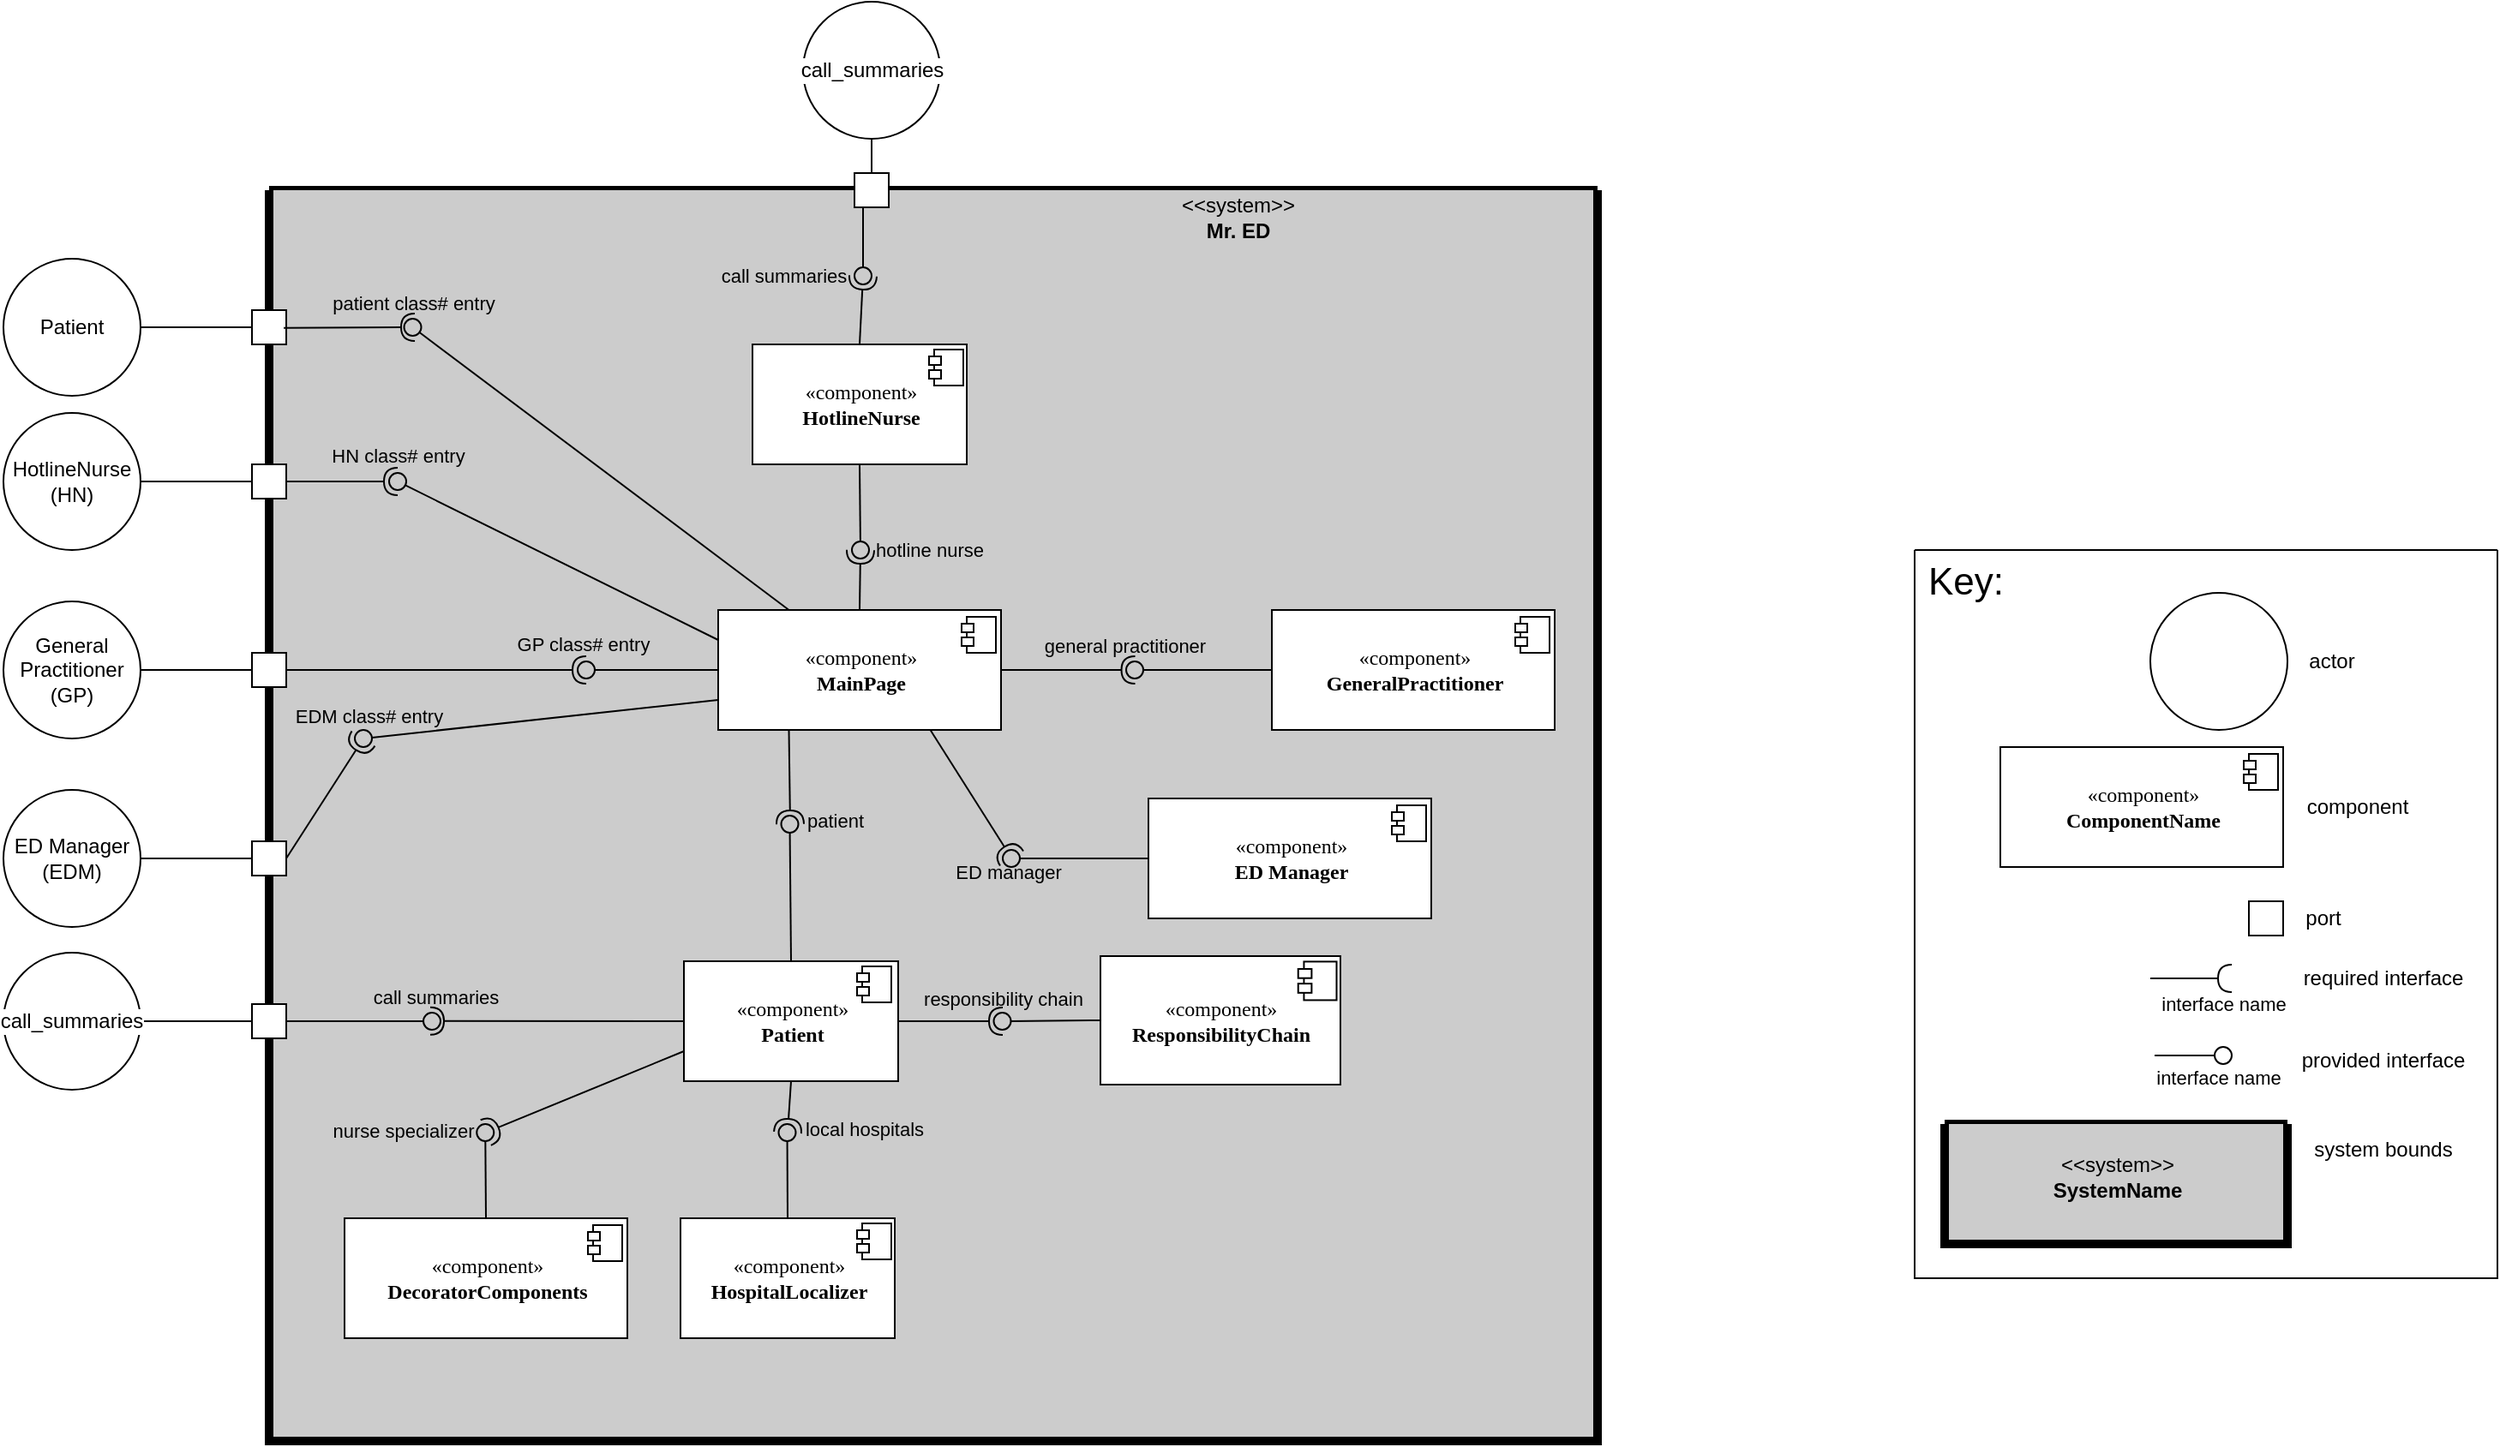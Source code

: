 <mxfile version="24.8.6">
  <diagram name="Page-1" id="5f0bae14-7c28-e335-631c-24af17079c00">
    <mxGraphModel dx="1714" dy="846" grid="0" gridSize="10" guides="1" tooltips="1" connect="1" arrows="1" fold="1" page="1" pageScale="1" pageWidth="1700" pageHeight="1100" background="#ffffff" math="0" shadow="0">
      <root>
        <mxCell id="0" />
        <mxCell id="1" parent="0" />
        <mxCell id="8719N4NCS_MHKGOsEjrK-1" value="" style="swimlane;startSize=0;movable=1;resizable=1;rotatable=1;deletable=1;editable=1;locked=0;connectable=1;fillColor=none;swimlaneFillColor=#CCCCCC;fillStyle=auto;fontColor=#ffffff;strokeColor=default;strokeWidth=5;shadow=0;swimlaneLine=1;" parent="1" vertex="1">
          <mxGeometry x="310" y="200" width="775" height="730" as="geometry" />
        </mxCell>
        <mxCell id="8719N4NCS_MHKGOsEjrK-2" value="&amp;lt;&amp;lt;system&amp;gt;&amp;gt;&lt;div&gt;&lt;b&gt;Mr. ED&lt;/b&gt;&lt;/div&gt;" style="text;html=1;align=center;verticalAlign=middle;resizable=0;points=[];autosize=1;strokeColor=none;fillColor=none;" parent="8719N4NCS_MHKGOsEjrK-1" vertex="1">
          <mxGeometry x="520" y="-4" width="90" height="40" as="geometry" />
        </mxCell>
        <mxCell id="8719N4NCS_MHKGOsEjrK-7" value="" style="whiteSpace=wrap;html=1;aspect=fixed;" parent="8719N4NCS_MHKGOsEjrK-1" vertex="1">
          <mxGeometry x="-10" y="70" width="20" height="20" as="geometry" />
        </mxCell>
        <mxCell id="8719N4NCS_MHKGOsEjrK-8" value="" style="whiteSpace=wrap;html=1;aspect=fixed;" parent="8719N4NCS_MHKGOsEjrK-1" vertex="1">
          <mxGeometry x="-10" y="160" width="20" height="20" as="geometry" />
        </mxCell>
        <mxCell id="8719N4NCS_MHKGOsEjrK-11" value="" style="whiteSpace=wrap;html=1;aspect=fixed;" parent="8719N4NCS_MHKGOsEjrK-1" vertex="1">
          <mxGeometry x="-10" y="270" width="20" height="20" as="geometry" />
        </mxCell>
        <mxCell id="8719N4NCS_MHKGOsEjrK-17" value="" style="whiteSpace=wrap;html=1;aspect=fixed;" parent="8719N4NCS_MHKGOsEjrK-1" vertex="1">
          <mxGeometry x="-10" y="380" width="20" height="20" as="geometry" />
        </mxCell>
        <mxCell id="8719N4NCS_MHKGOsEjrK-28" value="" style="rounded=0;orthogonalLoop=1;jettySize=auto;html=1;endArrow=halfCircle;endFill=0;endSize=6;strokeWidth=1;sketch=0;exitX=1;exitY=0.5;exitDx=0;exitDy=0;" parent="8719N4NCS_MHKGOsEjrK-1" source="8719N4NCS_MHKGOsEjrK-11" edge="1">
          <mxGeometry relative="1" as="geometry">
            <mxPoint x="165" y="112.5" as="sourcePoint" />
            <mxPoint x="185" y="280" as="targetPoint" />
          </mxGeometry>
        </mxCell>
        <mxCell id="q5eqmeYFjdE975qVz-u_-1" value="" style="rounded=0;orthogonalLoop=1;jettySize=auto;html=1;endArrow=oval;endFill=0;sketch=0;sourcePerimeterSpacing=0;targetPerimeterSpacing=0;endSize=10;exitX=0.25;exitY=0;exitDx=0;exitDy=0;jumpStyle=none;" parent="8719N4NCS_MHKGOsEjrK-1" source="ruIODANc_59mGdwzqtsv-78" edge="1">
          <mxGeometry relative="1" as="geometry">
            <mxPoint x="195" y="175" as="sourcePoint" />
            <mxPoint x="83.75" y="80" as="targetPoint" />
          </mxGeometry>
        </mxCell>
        <mxCell id="8719N4NCS_MHKGOsEjrK-26" value="" style="rounded=0;orthogonalLoop=1;jettySize=auto;html=1;endArrow=halfCircle;endFill=0;endSize=6;strokeWidth=1;sketch=0;exitX=1;exitY=0.5;exitDx=0;exitDy=0;" parent="8719N4NCS_MHKGOsEjrK-1" source="8719N4NCS_MHKGOsEjrK-8" edge="1">
          <mxGeometry relative="1" as="geometry">
            <mxPoint x="45" y="180" as="sourcePoint" />
            <mxPoint x="75" y="170" as="targetPoint" />
          </mxGeometry>
        </mxCell>
        <mxCell id="q5eqmeYFjdE975qVz-u_-2" value="" style="rounded=0;orthogonalLoop=1;jettySize=auto;html=1;endArrow=halfCircle;endFill=0;endSize=6;strokeWidth=1;sketch=0;exitX=0.927;exitY=0.519;exitDx=0;exitDy=0;exitPerimeter=0;" parent="8719N4NCS_MHKGOsEjrK-1" source="8719N4NCS_MHKGOsEjrK-7" edge="1">
          <mxGeometry relative="1" as="geometry">
            <mxPoint x="10.0" y="81" as="sourcePoint" />
            <mxPoint x="85" y="80" as="targetPoint" />
          </mxGeometry>
        </mxCell>
        <mxCell id="q5eqmeYFjdE975qVz-u_-3" value="patient class#&amp;nbsp;&lt;span style=&quot;background-color: initial;&quot;&gt;entry&lt;/span&gt;" style="edgeLabel;html=1;align=center;verticalAlign=middle;resizable=0;points=[];labelBackgroundColor=none;" parent="q5eqmeYFjdE975qVz-u_-2" vertex="1" connectable="0">
          <mxGeometry x="0.376" y="2" relative="1" as="geometry">
            <mxPoint x="23" y="-12" as="offset" />
          </mxGeometry>
        </mxCell>
        <mxCell id="q5eqmeYFjdE975qVz-u_-7" value="" style="rounded=0;orthogonalLoop=1;jettySize=auto;html=1;endArrow=halfCircle;endFill=0;endSize=6;strokeWidth=1;sketch=0;exitX=1;exitY=0.5;exitDx=0;exitDy=0;movable=1;resizable=1;rotatable=1;deletable=1;editable=1;locked=0;connectable=1;" parent="8719N4NCS_MHKGOsEjrK-1" source="8719N4NCS_MHKGOsEjrK-17" edge="1">
          <mxGeometry relative="1" as="geometry">
            <mxPoint x="-10" y="510" as="sourcePoint" />
            <mxPoint x="55" y="320" as="targetPoint" />
          </mxGeometry>
        </mxCell>
        <mxCell id="q5eqmeYFjdE975qVz-u_-8" value="" style="rounded=0;orthogonalLoop=1;jettySize=auto;html=1;endArrow=oval;endFill=0;sketch=0;sourcePerimeterSpacing=0;targetPerimeterSpacing=0;endSize=10;exitX=0;exitY=0.75;exitDx=0;exitDy=0;jumpStyle=none;movable=1;resizable=1;rotatable=1;deletable=1;editable=1;locked=0;connectable=1;" parent="8719N4NCS_MHKGOsEjrK-1" source="ruIODANc_59mGdwzqtsv-78" edge="1">
          <mxGeometry relative="1" as="geometry">
            <mxPoint x="165" y="290" as="sourcePoint" />
            <mxPoint x="55" y="320" as="targetPoint" />
          </mxGeometry>
        </mxCell>
        <mxCell id="q5eqmeYFjdE975qVz-u_-9" value="&lt;span style=&quot;&quot;&gt;EDM class#&amp;nbsp;&lt;/span&gt;&lt;span style=&quot;&quot;&gt;entry&lt;/span&gt;" style="edgeLabel;html=1;align=center;verticalAlign=middle;resizable=0;points=[];labelBackgroundColor=none;" parent="q5eqmeYFjdE975qVz-u_-8" vertex="1" connectable="0">
          <mxGeometry x="0.757" relative="1" as="geometry">
            <mxPoint x="-22" y="-11" as="offset" />
          </mxGeometry>
        </mxCell>
        <mxCell id="ruIODANc_59mGdwzqtsv-14" value="" style="group" parent="8719N4NCS_MHKGOsEjrK-1" vertex="1" connectable="0">
          <mxGeometry x="240" y="450" width="125" height="70" as="geometry" />
        </mxCell>
        <mxCell id="q5eqmeYFjdE975qVz-u_-22" value="«component»&lt;br&gt;&lt;b&gt;Patient&lt;/b&gt;" style="html=1;rounded=0;shadow=0;comic=0;labelBackgroundColor=none;strokeWidth=1;fontFamily=Verdana;fontSize=12;align=center;points=[[0,0,0,0,0],[0,0.25,0,0,0],[0,0.5,0,0,0],[0,0.75,0,0,0],[0,1,0,0,0],[0.25,0,0,0,0],[0.25,1,0,0,0],[0.5,0,0,0,0],[0.5,1,0,0,0],[0.75,0,0,0,0],[0.75,1,0,0,0],[0.86,0,0,0,0],[1,0,0,0,0],[1,0.25,0,0,0],[1,0.5,0,0,0],[1,0.75,0,0,0],[1,1,0,0,0]];" parent="ruIODANc_59mGdwzqtsv-14" vertex="1">
          <mxGeometry x="2" width="125" height="70" as="geometry" />
        </mxCell>
        <mxCell id="ruIODANc_59mGdwzqtsv-10" value="" style="group" parent="ruIODANc_59mGdwzqtsv-14" vertex="1" connectable="0">
          <mxGeometry x="103" y="3" width="20" height="21" as="geometry" />
        </mxCell>
        <mxCell id="ruIODANc_59mGdwzqtsv-11" value="" style="rounded=0;whiteSpace=wrap;html=1;" parent="ruIODANc_59mGdwzqtsv-10" vertex="1">
          <mxGeometry x="3" width="17" height="21" as="geometry" />
        </mxCell>
        <mxCell id="ruIODANc_59mGdwzqtsv-12" value="" style="rounded=0;whiteSpace=wrap;html=1;" parent="ruIODANc_59mGdwzqtsv-10" vertex="1">
          <mxGeometry y="12" width="7" height="5" as="geometry" />
        </mxCell>
        <mxCell id="ruIODANc_59mGdwzqtsv-13" value="" style="rounded=0;whiteSpace=wrap;html=1;" parent="ruIODANc_59mGdwzqtsv-10" vertex="1">
          <mxGeometry y="4" width="7" height="5" as="geometry" />
        </mxCell>
        <mxCell id="ruIODANc_59mGdwzqtsv-16" value="" style="group" parent="8719N4NCS_MHKGOsEjrK-1" vertex="1" connectable="0">
          <mxGeometry x="282" y="90" width="125" height="70" as="geometry" />
        </mxCell>
        <mxCell id="ruIODANc_59mGdwzqtsv-17" value="«component»&lt;br&gt;&lt;b&gt;HotlineNurse&lt;/b&gt;" style="html=1;rounded=0;shadow=0;comic=0;labelBackgroundColor=none;strokeWidth=1;fontFamily=Verdana;fontSize=12;align=center;" parent="ruIODANc_59mGdwzqtsv-16" vertex="1">
          <mxGeometry width="125" height="70" as="geometry" />
        </mxCell>
        <mxCell id="ruIODANc_59mGdwzqtsv-18" value="" style="group" parent="ruIODANc_59mGdwzqtsv-16" vertex="1" connectable="0">
          <mxGeometry x="103" y="3" width="20" height="21" as="geometry" />
        </mxCell>
        <mxCell id="ruIODANc_59mGdwzqtsv-19" value="" style="rounded=0;whiteSpace=wrap;html=1;" parent="ruIODANc_59mGdwzqtsv-18" vertex="1">
          <mxGeometry x="3" width="17" height="21" as="geometry" />
        </mxCell>
        <mxCell id="ruIODANc_59mGdwzqtsv-20" value="" style="rounded=0;whiteSpace=wrap;html=1;" parent="ruIODANc_59mGdwzqtsv-18" vertex="1">
          <mxGeometry y="12" width="7" height="5" as="geometry" />
        </mxCell>
        <mxCell id="ruIODANc_59mGdwzqtsv-21" value="" style="rounded=0;whiteSpace=wrap;html=1;" parent="ruIODANc_59mGdwzqtsv-18" vertex="1">
          <mxGeometry y="4" width="7" height="5" as="geometry" />
        </mxCell>
        <mxCell id="ruIODANc_59mGdwzqtsv-22" value="" style="group" parent="8719N4NCS_MHKGOsEjrK-1" vertex="1" connectable="0">
          <mxGeometry x="485" y="447" width="140" height="75" as="geometry" />
        </mxCell>
        <mxCell id="ruIODANc_59mGdwzqtsv-23" value="«component»&lt;br&gt;&lt;b&gt;ResponsibilityChain&lt;/b&gt;" style="html=1;rounded=0;shadow=0;comic=0;labelBackgroundColor=none;strokeWidth=1;fontFamily=Verdana;fontSize=12;align=center;" parent="ruIODANc_59mGdwzqtsv-22" vertex="1">
          <mxGeometry width="140" height="75" as="geometry" />
        </mxCell>
        <mxCell id="ruIODANc_59mGdwzqtsv-24" value="" style="group" parent="ruIODANc_59mGdwzqtsv-22" vertex="1" connectable="0">
          <mxGeometry x="115.36" y="3.214" width="22.4" height="22.5" as="geometry" />
        </mxCell>
        <mxCell id="ruIODANc_59mGdwzqtsv-25" value="" style="rounded=0;whiteSpace=wrap;html=1;" parent="ruIODANc_59mGdwzqtsv-24" vertex="1">
          <mxGeometry x="3.36" width="19.04" height="22.5" as="geometry" />
        </mxCell>
        <mxCell id="ruIODANc_59mGdwzqtsv-26" value="" style="rounded=0;whiteSpace=wrap;html=1;" parent="ruIODANc_59mGdwzqtsv-24" vertex="1">
          <mxGeometry y="12.857" width="7.84" height="5.357" as="geometry" />
        </mxCell>
        <mxCell id="ruIODANc_59mGdwzqtsv-27" value="" style="rounded=0;whiteSpace=wrap;html=1;" parent="ruIODANc_59mGdwzqtsv-24" vertex="1">
          <mxGeometry y="4.286" width="7.84" height="5.357" as="geometry" />
        </mxCell>
        <mxCell id="ruIODANc_59mGdwzqtsv-29" value="" style="group" parent="8719N4NCS_MHKGOsEjrK-1" vertex="1" connectable="0">
          <mxGeometry x="240" y="600" width="125" height="70" as="geometry" />
        </mxCell>
        <mxCell id="ruIODANc_59mGdwzqtsv-30" value="«component»&lt;br&gt;&lt;b&gt;HospitalLocalizer&lt;/b&gt;" style="html=1;rounded=0;shadow=0;comic=0;labelBackgroundColor=none;strokeWidth=1;fontFamily=Verdana;fontSize=12;align=center;" parent="ruIODANc_59mGdwzqtsv-29" vertex="1">
          <mxGeometry width="125" height="70" as="geometry" />
        </mxCell>
        <mxCell id="ruIODANc_59mGdwzqtsv-31" value="" style="group" parent="ruIODANc_59mGdwzqtsv-29" vertex="1" connectable="0">
          <mxGeometry x="103" y="3" width="20" height="21" as="geometry" />
        </mxCell>
        <mxCell id="ruIODANc_59mGdwzqtsv-32" value="" style="rounded=0;whiteSpace=wrap;html=1;" parent="ruIODANc_59mGdwzqtsv-31" vertex="1">
          <mxGeometry x="3" width="17" height="21" as="geometry" />
        </mxCell>
        <mxCell id="ruIODANc_59mGdwzqtsv-33" value="" style="rounded=0;whiteSpace=wrap;html=1;" parent="ruIODANc_59mGdwzqtsv-31" vertex="1">
          <mxGeometry y="12" width="7" height="5" as="geometry" />
        </mxCell>
        <mxCell id="ruIODANc_59mGdwzqtsv-34" value="" style="rounded=0;whiteSpace=wrap;html=1;" parent="ruIODANc_59mGdwzqtsv-31" vertex="1">
          <mxGeometry y="4" width="7" height="5" as="geometry" />
        </mxCell>
        <mxCell id="ruIODANc_59mGdwzqtsv-39" value="" style="rounded=0;orthogonalLoop=1;jettySize=auto;html=1;endArrow=oval;endFill=0;sketch=0;sourcePerimeterSpacing=0;targetPerimeterSpacing=0;endSize=10;exitX=0.5;exitY=1;exitDx=0;exitDy=0;jumpStyle=none;movable=1;resizable=1;rotatable=1;deletable=1;editable=1;locked=0;connectable=1;" parent="8719N4NCS_MHKGOsEjrK-1" source="ruIODANc_59mGdwzqtsv-17" edge="1">
          <mxGeometry relative="1" as="geometry">
            <mxPoint x="277.5" y="110" as="sourcePoint" />
            <mxPoint x="345" y="210" as="targetPoint" />
          </mxGeometry>
        </mxCell>
        <mxCell id="ruIODANc_59mGdwzqtsv-40" value="hotline nurse" style="edgeLabel;html=1;align=center;verticalAlign=middle;resizable=0;points=[];labelBackgroundColor=none;" parent="ruIODANc_59mGdwzqtsv-39" vertex="1" connectable="0">
          <mxGeometry x="0.532" y="-2" relative="1" as="geometry">
            <mxPoint x="42" y="11" as="offset" />
          </mxGeometry>
        </mxCell>
        <mxCell id="ruIODANc_59mGdwzqtsv-71" value="" style="group" parent="8719N4NCS_MHKGOsEjrK-1" vertex="1" connectable="0">
          <mxGeometry x="585" y="245" width="165" height="70" as="geometry" />
        </mxCell>
        <mxCell id="ruIODANc_59mGdwzqtsv-72" value="&lt;div&gt;«component»&lt;/div&gt;&lt;div&gt;&lt;b&gt;GeneralPractitioner&lt;/b&gt;&lt;/div&gt;" style="html=1;rounded=0;shadow=0;comic=0;labelBackgroundColor=none;strokeWidth=1;fontFamily=Verdana;fontSize=12;align=center;" parent="ruIODANc_59mGdwzqtsv-71" vertex="1">
          <mxGeometry width="165" height="70" as="geometry" />
        </mxCell>
        <mxCell id="ruIODANc_59mGdwzqtsv-73" value="" style="group" parent="ruIODANc_59mGdwzqtsv-71" vertex="1" connectable="0">
          <mxGeometry x="142" y="4" width="20" height="21" as="geometry" />
        </mxCell>
        <mxCell id="ruIODANc_59mGdwzqtsv-74" value="" style="rounded=0;whiteSpace=wrap;html=1;" parent="ruIODANc_59mGdwzqtsv-73" vertex="1">
          <mxGeometry x="3" width="17" height="21" as="geometry" />
        </mxCell>
        <mxCell id="ruIODANc_59mGdwzqtsv-75" value="" style="rounded=0;whiteSpace=wrap;html=1;" parent="ruIODANc_59mGdwzqtsv-73" vertex="1">
          <mxGeometry y="12" width="7" height="5" as="geometry" />
        </mxCell>
        <mxCell id="ruIODANc_59mGdwzqtsv-76" value="" style="rounded=0;whiteSpace=wrap;html=1;" parent="ruIODANc_59mGdwzqtsv-73" vertex="1">
          <mxGeometry y="4" width="7" height="5" as="geometry" />
        </mxCell>
        <mxCell id="ruIODANc_59mGdwzqtsv-77" value="" style="group" parent="8719N4NCS_MHKGOsEjrK-1" vertex="1" connectable="0">
          <mxGeometry x="262" y="245" width="165" height="70" as="geometry" />
        </mxCell>
        <mxCell id="ruIODANc_59mGdwzqtsv-78" value="«component»&lt;div&gt;&lt;b&gt;MainPage&lt;/b&gt;&lt;/div&gt;" style="html=1;rounded=0;shadow=0;comic=0;labelBackgroundColor=none;strokeWidth=1;fontFamily=Verdana;fontSize=12;align=center;" parent="ruIODANc_59mGdwzqtsv-77" vertex="1">
          <mxGeometry width="165" height="70" as="geometry" />
        </mxCell>
        <mxCell id="ruIODANc_59mGdwzqtsv-79" value="" style="group" parent="ruIODANc_59mGdwzqtsv-77" vertex="1" connectable="0">
          <mxGeometry x="142" y="4" width="20" height="21" as="geometry" />
        </mxCell>
        <mxCell id="ruIODANc_59mGdwzqtsv-80" value="" style="rounded=0;whiteSpace=wrap;html=1;" parent="ruIODANc_59mGdwzqtsv-79" vertex="1">
          <mxGeometry x="3" width="17" height="21" as="geometry" />
        </mxCell>
        <mxCell id="ruIODANc_59mGdwzqtsv-81" value="" style="rounded=0;whiteSpace=wrap;html=1;" parent="ruIODANc_59mGdwzqtsv-79" vertex="1">
          <mxGeometry y="12" width="7" height="5" as="geometry" />
        </mxCell>
        <mxCell id="ruIODANc_59mGdwzqtsv-82" value="" style="rounded=0;whiteSpace=wrap;html=1;" parent="ruIODANc_59mGdwzqtsv-79" vertex="1">
          <mxGeometry y="4" width="7" height="5" as="geometry" />
        </mxCell>
        <mxCell id="8719N4NCS_MHKGOsEjrK-27" value="" style="rounded=0;orthogonalLoop=1;jettySize=auto;html=1;endArrow=oval;endFill=0;sketch=0;sourcePerimeterSpacing=0;targetPerimeterSpacing=0;endSize=10;exitX=0;exitY=0.5;exitDx=0;exitDy=0;jumpStyle=none;" parent="8719N4NCS_MHKGOsEjrK-1" source="ruIODANc_59mGdwzqtsv-78" edge="1">
          <mxGeometry relative="1" as="geometry">
            <mxPoint x="275.0" y="254.25" as="sourcePoint" />
            <mxPoint x="185" y="280" as="targetPoint" />
          </mxGeometry>
        </mxCell>
        <mxCell id="q5eqmeYFjdE975qVz-u_-6" value="&lt;span style=&quot;&quot;&gt;GP class#&amp;nbsp;&lt;/span&gt;&lt;span style=&quot;background-color: initial;&quot;&gt;entry&lt;/span&gt;" style="edgeLabel;html=1;align=center;verticalAlign=middle;resizable=0;points=[];labelBackgroundColor=none;" parent="8719N4NCS_MHKGOsEjrK-27" vertex="1" connectable="0">
          <mxGeometry x="0.757" relative="1" as="geometry">
            <mxPoint x="-12" y="-15" as="offset" />
          </mxGeometry>
        </mxCell>
        <mxCell id="8719N4NCS_MHKGOsEjrK-25" value="" style="rounded=0;orthogonalLoop=1;jettySize=auto;html=1;endArrow=oval;endFill=0;sketch=0;sourcePerimeterSpacing=0;targetPerimeterSpacing=0;endSize=10;exitX=0;exitY=0.25;exitDx=0;exitDy=0;jumpStyle=none;" parent="8719N4NCS_MHKGOsEjrK-1" source="ruIODANc_59mGdwzqtsv-78" edge="1">
          <mxGeometry relative="1" as="geometry">
            <mxPoint x="265" y="230" as="sourcePoint" />
            <mxPoint x="75" y="170" as="targetPoint" />
          </mxGeometry>
        </mxCell>
        <mxCell id="q5eqmeYFjdE975qVz-u_-4" value="&lt;span style=&quot;color: rgba(0, 0, 0, 0); font-family: monospace; font-size: 0px; text-align: start; background-color: rgb(251, 251, 251);&quot;&gt;%3CmxGraphModel%3E%3Croot%3E%3CmxCell%20id%3D%220%22%2F%3E%3CmxCell%20id%3D%221%22%20parent%3D%220%22%2F%3E%3CmxCell%20id%3D%222%22%20value%3D%22patient%20class%26amp%3Bnbsp%3B%26lt%3Bdiv%26gt%3Bnumber%20entry%26lt%3B%2Fdiv%26gt%3B%22%20style%3D%22edgeLabel%3Bhtml%3D1%3Balign%3Dcenter%3BverticalAlign%3Dmiddle%3Bresizable%3D0%3Bpoints%3D%5B%5D%3BlabelBackgroundColor%3Dnone%3B%22%20vertex%3D%221%22%20connectable%3D%220%22%20parent%3D%221%22%3E%3CmxGeometry%20x%3D%22400.062%22%20y%3D%22130.259%22%20as%3D%22geometry%22%2F%3E%3C%2FmxCell%3E%3C%2Froot%3E%3C%2FmxGraphModel%3E&lt;/span&gt;&lt;span style=&quot;color: rgba(0, 0, 0, 0); font-family: monospace; font-size: 0px; text-align: start; background-color: rgb(251, 251, 251);&quot;&gt;%3CmxGraphModel%3E%3Croot%3E%3CmxCell%20id%3D%220%22%2F%3E%3CmxCell%20id%3D%221%22%20parent%3D%220%22%2F%3E%3CmxCell%20id%3D%222%22%20value%3D%22patient%20class%26amp%3Bnbsp%3B%26lt%3Bdiv%26gt%3Bnumber%20entry%26lt%3B%2Fdiv%26gt%3B%22%20style%3D%22edgeLabel%3Bhtml%3D1%3Balign%3Dcenter%3BverticalAlign%3Dmiddle%3Bresizable%3D0%3Bpoints%3D%5B%5D%3BlabelBackgroundColor%3Dnone%3B%22%20vertex%3D%221%22%20connectable%3D%220%22%20parent%3D%221%22%3E%3CmxGeometry%20x%3D%22400.062%22%20y%3D%22130.259%22%20as%3D%22geometry%22%2F%3E%3C%2FmxCell%3E%3C%2Froot%3E%3C%2FmxGraphModel%3EHh&lt;/span&gt;" style="edgeLabel;html=1;align=center;verticalAlign=middle;resizable=0;points=[];" parent="8719N4NCS_MHKGOsEjrK-25" vertex="1" connectable="0">
          <mxGeometry x="0.518" y="3" relative="1" as="geometry">
            <mxPoint as="offset" />
          </mxGeometry>
        </mxCell>
        <mxCell id="q5eqmeYFjdE975qVz-u_-5" value="HN class#&amp;nbsp;&lt;span style=&quot;background-color: initial;&quot;&gt;entry&lt;/span&gt;" style="edgeLabel;html=1;align=center;verticalAlign=middle;resizable=0;points=[];labelBackgroundColor=none;" parent="8719N4NCS_MHKGOsEjrK-25" vertex="1" connectable="0">
          <mxGeometry x="0.502" y="1" relative="1" as="geometry">
            <mxPoint x="-47" y="-39" as="offset" />
          </mxGeometry>
        </mxCell>
        <mxCell id="ruIODANc_59mGdwzqtsv-95" value="" style="whiteSpace=wrap;html=1;aspect=fixed;" parent="8719N4NCS_MHKGOsEjrK-1" vertex="1">
          <mxGeometry x="-10" y="475" width="20" height="20" as="geometry" />
        </mxCell>
        <mxCell id="ruIODANc_59mGdwzqtsv-98" value="" style="rounded=0;orthogonalLoop=1;jettySize=auto;html=1;endArrow=halfCircle;endFill=0;endSize=6;strokeWidth=1;sketch=0;exitX=0;exitY=0.5;exitDx=0;exitDy=0;entryX=0;entryY=0.5;entryDx=0;entryDy=0;" parent="8719N4NCS_MHKGOsEjrK-1" source="q5eqmeYFjdE975qVz-u_-22" edge="1">
          <mxGeometry relative="1" as="geometry">
            <mxPoint x="284" y="484.9" as="sourcePoint" />
            <mxPoint x="94" y="484.9" as="targetPoint" />
          </mxGeometry>
        </mxCell>
        <mxCell id="ruIODANc_59mGdwzqtsv-104" value="call summaries" style="edgeLabel;html=1;align=center;verticalAlign=middle;resizable=0;points=[];labelBackgroundColor=none;" parent="ruIODANc_59mGdwzqtsv-98" vertex="1" connectable="0">
          <mxGeometry x="0.299" relative="1" as="geometry">
            <mxPoint x="-49" y="-14" as="offset" />
          </mxGeometry>
        </mxCell>
        <mxCell id="ruIODANc_59mGdwzqtsv-110" style="rounded=0;orthogonalLoop=1;jettySize=auto;html=1;exitX=0.25;exitY=1;exitDx=0;exitDy=0;endArrow=halfCircle;endFill=0;" parent="8719N4NCS_MHKGOsEjrK-1" source="ruIODANc_59mGdwzqtsv-78" edge="1">
          <mxGeometry relative="1" as="geometry">
            <mxPoint x="304" y="370" as="targetPoint" />
          </mxGeometry>
        </mxCell>
        <mxCell id="ruIODANc_59mGdwzqtsv-114" value="" style="rounded=0;orthogonalLoop=1;jettySize=auto;html=1;endArrow=oval;endFill=0;sketch=0;sourcePerimeterSpacing=0;targetPerimeterSpacing=0;endSize=10;exitX=0.5;exitY=0;exitDx=0;exitDy=0;jumpStyle=none;movable=1;resizable=1;rotatable=1;deletable=1;editable=1;locked=0;connectable=1;" parent="8719N4NCS_MHKGOsEjrK-1" source="q5eqmeYFjdE975qVz-u_-22" edge="1">
          <mxGeometry relative="1" as="geometry">
            <mxPoint x="291.25" y="420" as="sourcePoint" />
            <mxPoint x="303.75" y="370" as="targetPoint" />
          </mxGeometry>
        </mxCell>
        <mxCell id="ruIODANc_59mGdwzqtsv-115" value="patient" style="edgeLabel;html=1;align=center;verticalAlign=middle;resizable=0;points=[];labelBackgroundColor=none;" parent="ruIODANc_59mGdwzqtsv-114" vertex="1" connectable="0">
          <mxGeometry x="0.531" y="1" relative="1" as="geometry">
            <mxPoint x="27" y="-21" as="offset" />
          </mxGeometry>
        </mxCell>
        <mxCell id="ruIODANc_59mGdwzqtsv-136" style="rounded=0;orthogonalLoop=1;jettySize=auto;html=1;exitX=0.5;exitY=1;exitDx=0;exitDy=0;endArrow=halfCircle;endFill=0;exitPerimeter=0;" parent="8719N4NCS_MHKGOsEjrK-1" source="q5eqmeYFjdE975qVz-u_-22" edge="1">
          <mxGeometry relative="1" as="geometry">
            <mxPoint x="301.5" y="495" as="sourcePoint" />
            <mxPoint x="302.5" y="550" as="targetPoint" />
          </mxGeometry>
        </mxCell>
        <mxCell id="ruIODANc_59mGdwzqtsv-137" value="" style="rounded=0;orthogonalLoop=1;jettySize=auto;html=1;endArrow=oval;endFill=0;sketch=0;sourcePerimeterSpacing=0;targetPerimeterSpacing=0;endSize=10;exitX=0.5;exitY=0;exitDx=0;exitDy=0;jumpStyle=none;movable=1;resizable=1;rotatable=1;deletable=1;editable=1;locked=0;connectable=1;" parent="8719N4NCS_MHKGOsEjrK-1" source="ruIODANc_59mGdwzqtsv-30" edge="1">
          <mxGeometry relative="1" as="geometry">
            <mxPoint x="303.5" y="630" as="sourcePoint" />
            <mxPoint x="302.25" y="550" as="targetPoint" />
          </mxGeometry>
        </mxCell>
        <mxCell id="ruIODANc_59mGdwzqtsv-138" value="local hospitals" style="edgeLabel;html=1;align=center;verticalAlign=middle;resizable=0;points=[];labelBackgroundColor=none;" parent="ruIODANc_59mGdwzqtsv-137" vertex="1" connectable="0">
          <mxGeometry x="0.531" y="1" relative="1" as="geometry">
            <mxPoint x="45" y="-14" as="offset" />
          </mxGeometry>
        </mxCell>
        <mxCell id="ruIODANc_59mGdwzqtsv-139" value="" style="group;direction=east;" parent="8719N4NCS_MHKGOsEjrK-1" vertex="1" connectable="0">
          <mxGeometry x="427.75" y="485" width="0.25" as="geometry" />
        </mxCell>
        <mxCell id="ruIODANc_59mGdwzqtsv-131" style="rounded=0;orthogonalLoop=1;jettySize=auto;html=1;exitX=1;exitY=0.5;exitDx=0;exitDy=0;endArrow=halfCircle;endFill=0;exitPerimeter=0;" parent="ruIODANc_59mGdwzqtsv-139" source="q5eqmeYFjdE975qVz-u_-22" edge="1">
          <mxGeometry relative="1" as="geometry">
            <mxPoint x="-0.75" y="-55" as="sourcePoint" />
            <mxPoint x="0.25" as="targetPoint" />
          </mxGeometry>
        </mxCell>
        <mxCell id="ruIODANc_59mGdwzqtsv-132" value="" style="rounded=0;orthogonalLoop=1;jettySize=auto;html=1;endArrow=oval;endFill=0;sketch=0;sourcePerimeterSpacing=0;targetPerimeterSpacing=0;endSize=10;exitX=0;exitY=0.5;exitDx=0;exitDy=0;jumpStyle=none;movable=1;resizable=1;rotatable=1;deletable=1;editable=1;locked=0;connectable=1;" parent="ruIODANc_59mGdwzqtsv-139" source="ruIODANc_59mGdwzqtsv-23" edge="1">
          <mxGeometry relative="1" as="geometry">
            <mxPoint x="1.25" y="80" as="sourcePoint" />
            <mxPoint as="targetPoint" />
          </mxGeometry>
        </mxCell>
        <mxCell id="ruIODANc_59mGdwzqtsv-133" value="responsibility chain" style="edgeLabel;html=1;align=center;verticalAlign=middle;resizable=0;points=[];labelBackgroundColor=none;" parent="ruIODANc_59mGdwzqtsv-132" vertex="1" connectable="0">
          <mxGeometry x="0.531" y="1" relative="1" as="geometry">
            <mxPoint x="-13" y="-14" as="offset" />
          </mxGeometry>
        </mxCell>
        <mxCell id="ruIODANc_59mGdwzqtsv-141" value="" style="group;direction=east;" parent="8719N4NCS_MHKGOsEjrK-1" vertex="1" connectable="0">
          <mxGeometry x="505" y="280" width="0.25" as="geometry" />
        </mxCell>
        <mxCell id="ruIODANc_59mGdwzqtsv-142" style="rounded=0;orthogonalLoop=1;jettySize=auto;html=1;endArrow=halfCircle;endFill=0;" parent="ruIODANc_59mGdwzqtsv-141" source="ruIODANc_59mGdwzqtsv-78" edge="1">
          <mxGeometry relative="1" as="geometry">
            <mxPoint x="-0.75" y="-55" as="sourcePoint" />
            <mxPoint x="0.25" as="targetPoint" />
          </mxGeometry>
        </mxCell>
        <mxCell id="ruIODANc_59mGdwzqtsv-143" value="" style="rounded=0;orthogonalLoop=1;jettySize=auto;html=1;endArrow=oval;endFill=0;sketch=0;sourcePerimeterSpacing=0;targetPerimeterSpacing=0;endSize=10;jumpStyle=none;movable=1;resizable=1;rotatable=1;deletable=1;editable=1;locked=0;connectable=1;exitX=0;exitY=0.5;exitDx=0;exitDy=0;" parent="ruIODANc_59mGdwzqtsv-141" source="ruIODANc_59mGdwzqtsv-72" edge="1">
          <mxGeometry relative="1" as="geometry">
            <mxPoint x="40" y="40" as="sourcePoint" />
            <mxPoint as="targetPoint" />
          </mxGeometry>
        </mxCell>
        <mxCell id="ruIODANc_59mGdwzqtsv-144" value="general practitioner" style="edgeLabel;html=1;align=center;verticalAlign=middle;resizable=0;points=[];labelBackgroundColor=none;" parent="ruIODANc_59mGdwzqtsv-143" vertex="1" connectable="0">
          <mxGeometry x="0.531" y="1" relative="1" as="geometry">
            <mxPoint x="-25" y="-15" as="offset" />
          </mxGeometry>
        </mxCell>
        <mxCell id="ruIODANc_59mGdwzqtsv-145" value="" style="group" parent="8719N4NCS_MHKGOsEjrK-1" vertex="1" connectable="0">
          <mxGeometry x="513" y="355" width="165" height="70" as="geometry" />
        </mxCell>
        <mxCell id="ruIODANc_59mGdwzqtsv-146" value="&lt;div&gt;«component»&lt;/div&gt;&lt;div&gt;&lt;b&gt;ED Manager&lt;/b&gt;&lt;/div&gt;" style="html=1;rounded=0;shadow=0;comic=0;labelBackgroundColor=none;strokeWidth=1;fontFamily=Verdana;fontSize=12;align=center;" parent="ruIODANc_59mGdwzqtsv-145" vertex="1">
          <mxGeometry width="165" height="70" as="geometry" />
        </mxCell>
        <mxCell id="ruIODANc_59mGdwzqtsv-147" value="" style="group" parent="ruIODANc_59mGdwzqtsv-145" vertex="1" connectable="0">
          <mxGeometry x="142" y="4" width="20" height="21" as="geometry" />
        </mxCell>
        <mxCell id="ruIODANc_59mGdwzqtsv-148" value="" style="rounded=0;whiteSpace=wrap;html=1;" parent="ruIODANc_59mGdwzqtsv-147" vertex="1">
          <mxGeometry x="3" width="17" height="21" as="geometry" />
        </mxCell>
        <mxCell id="ruIODANc_59mGdwzqtsv-149" value="" style="rounded=0;whiteSpace=wrap;html=1;" parent="ruIODANc_59mGdwzqtsv-147" vertex="1">
          <mxGeometry y="12" width="7" height="5" as="geometry" />
        </mxCell>
        <mxCell id="ruIODANc_59mGdwzqtsv-150" value="" style="rounded=0;whiteSpace=wrap;html=1;" parent="ruIODANc_59mGdwzqtsv-147" vertex="1">
          <mxGeometry y="4" width="7" height="5" as="geometry" />
        </mxCell>
        <mxCell id="ruIODANc_59mGdwzqtsv-151" value="" style="group;direction=east;" parent="8719N4NCS_MHKGOsEjrK-1" vertex="1" connectable="0">
          <mxGeometry x="433" y="390" width="0.25" as="geometry" />
        </mxCell>
        <mxCell id="ruIODANc_59mGdwzqtsv-152" style="rounded=0;orthogonalLoop=1;jettySize=auto;html=1;endArrow=halfCircle;endFill=0;exitX=0.75;exitY=1;exitDx=0;exitDy=0;" parent="ruIODANc_59mGdwzqtsv-151" source="ruIODANc_59mGdwzqtsv-78" edge="1">
          <mxGeometry relative="1" as="geometry">
            <mxPoint x="-0.75" y="-55" as="sourcePoint" />
            <mxPoint x="0.25" as="targetPoint" />
          </mxGeometry>
        </mxCell>
        <mxCell id="ruIODANc_59mGdwzqtsv-153" value="" style="rounded=0;orthogonalLoop=1;jettySize=auto;html=1;endArrow=oval;endFill=0;sketch=0;sourcePerimeterSpacing=0;targetPerimeterSpacing=0;endSize=10;jumpStyle=none;movable=1;resizable=1;rotatable=1;deletable=1;editable=1;locked=0;connectable=1;exitX=0;exitY=0.5;exitDx=0;exitDy=0;" parent="ruIODANc_59mGdwzqtsv-151" source="ruIODANc_59mGdwzqtsv-146" edge="1">
          <mxGeometry relative="1" as="geometry">
            <mxPoint x="40" y="40" as="sourcePoint" />
            <mxPoint as="targetPoint" />
          </mxGeometry>
        </mxCell>
        <mxCell id="ruIODANc_59mGdwzqtsv-154" value="ED manager" style="edgeLabel;html=1;align=center;verticalAlign=middle;resizable=0;points=[];labelBackgroundColor=none;" parent="ruIODANc_59mGdwzqtsv-153" vertex="1" connectable="0">
          <mxGeometry x="0.531" y="1" relative="1" as="geometry">
            <mxPoint x="-21" y="7" as="offset" />
          </mxGeometry>
        </mxCell>
        <mxCell id="ruIODANc_59mGdwzqtsv-173" style="rounded=0;orthogonalLoop=1;jettySize=auto;html=1;exitX=0;exitY=0.75;exitDx=0;exitDy=0;endArrow=halfCircle;endFill=0;exitPerimeter=0;" parent="8719N4NCS_MHKGOsEjrK-1" source="q5eqmeYFjdE975qVz-u_-22" edge="1">
          <mxGeometry relative="1" as="geometry">
            <mxPoint x="128.88" y="520" as="sourcePoint" />
            <mxPoint x="126.38" y="550" as="targetPoint" />
          </mxGeometry>
        </mxCell>
        <mxCell id="ruIODANc_59mGdwzqtsv-174" value="" style="rounded=0;orthogonalLoop=1;jettySize=auto;html=1;endArrow=oval;endFill=0;sketch=0;sourcePerimeterSpacing=0;targetPerimeterSpacing=0;endSize=10;exitX=0.5;exitY=0;exitDx=0;exitDy=0;jumpStyle=none;movable=1;resizable=1;rotatable=1;deletable=1;editable=1;locked=0;connectable=1;" parent="8719N4NCS_MHKGOsEjrK-1" source="ruIODANc_59mGdwzqtsv-168" edge="1">
          <mxGeometry relative="1" as="geometry">
            <mxPoint x="126.88" y="600" as="sourcePoint" />
            <mxPoint x="126.13" y="550" as="targetPoint" />
          </mxGeometry>
        </mxCell>
        <mxCell id="ruIODANc_59mGdwzqtsv-175" value="nurse specializer" style="edgeLabel;html=1;align=center;verticalAlign=middle;resizable=0;points=[];labelBackgroundColor=none;" parent="ruIODANc_59mGdwzqtsv-174" vertex="1" connectable="0">
          <mxGeometry x="0.531" y="1" relative="1" as="geometry">
            <mxPoint x="-47" y="-13" as="offset" />
          </mxGeometry>
        </mxCell>
        <mxCell id="8719N4NCS_MHKGOsEjrK-13" style="edgeStyle=orthogonalEdgeStyle;rounded=0;orthogonalLoop=1;jettySize=auto;html=1;entryX=0;entryY=0.5;entryDx=0;entryDy=0;endArrow=none;endFill=0;" parent="1" source="8719N4NCS_MHKGOsEjrK-3" target="8719N4NCS_MHKGOsEjrK-7" edge="1">
          <mxGeometry relative="1" as="geometry" />
        </mxCell>
        <mxCell id="8719N4NCS_MHKGOsEjrK-3" value="Patient" style="ellipse;whiteSpace=wrap;html=1;aspect=fixed;" parent="1" vertex="1">
          <mxGeometry x="155" y="240" width="80" height="80" as="geometry" />
        </mxCell>
        <mxCell id="8719N4NCS_MHKGOsEjrK-15" style="edgeStyle=orthogonalEdgeStyle;rounded=0;orthogonalLoop=1;jettySize=auto;html=1;endArrow=none;endFill=0;" parent="1" source="8719N4NCS_MHKGOsEjrK-4" target="8719N4NCS_MHKGOsEjrK-8" edge="1">
          <mxGeometry relative="1" as="geometry" />
        </mxCell>
        <mxCell id="8719N4NCS_MHKGOsEjrK-4" value="HotlineNurse&lt;div&gt;(HN)&lt;/div&gt;" style="ellipse;whiteSpace=wrap;html=1;aspect=fixed;" parent="1" vertex="1">
          <mxGeometry x="155" y="330" width="80" height="80" as="geometry" />
        </mxCell>
        <mxCell id="8719N4NCS_MHKGOsEjrK-16" style="edgeStyle=orthogonalEdgeStyle;rounded=0;orthogonalLoop=1;jettySize=auto;html=1;entryX=0;entryY=0.5;entryDx=0;entryDy=0;endArrow=none;endFill=0;" parent="1" source="8719N4NCS_MHKGOsEjrK-5" target="8719N4NCS_MHKGOsEjrK-11" edge="1">
          <mxGeometry relative="1" as="geometry" />
        </mxCell>
        <mxCell id="8719N4NCS_MHKGOsEjrK-5" value="General&lt;div&gt;Practitioner&lt;/div&gt;&lt;div&gt;(GP)&lt;/div&gt;" style="ellipse;whiteSpace=wrap;html=1;aspect=fixed;" parent="1" vertex="1">
          <mxGeometry x="155" y="440" width="80" height="80" as="geometry" />
        </mxCell>
        <mxCell id="8719N4NCS_MHKGOsEjrK-6" value="ED Manager&lt;div&gt;(EDM)&lt;/div&gt;" style="ellipse;whiteSpace=wrap;html=1;aspect=fixed;" parent="1" vertex="1">
          <mxGeometry x="155" y="550" width="80" height="80" as="geometry" />
        </mxCell>
        <mxCell id="8719N4NCS_MHKGOsEjrK-18" style="edgeStyle=orthogonalEdgeStyle;rounded=0;orthogonalLoop=1;jettySize=auto;html=1;entryX=1;entryY=0.5;entryDx=0;entryDy=0;endArrow=none;endFill=0;" parent="1" source="8719N4NCS_MHKGOsEjrK-17" target="8719N4NCS_MHKGOsEjrK-6" edge="1">
          <mxGeometry relative="1" as="geometry" />
        </mxCell>
        <mxCell id="ruIODANc_59mGdwzqtsv-83" value="" style="rounded=0;orthogonalLoop=1;jettySize=auto;html=1;endArrow=halfCircle;endFill=0;endSize=6;strokeWidth=1;sketch=0;exitX=0.5;exitY=0;exitDx=0;exitDy=0;" parent="1" source="ruIODANc_59mGdwzqtsv-78" edge="1">
          <mxGeometry relative="1" as="geometry">
            <mxPoint x="629" y="250" as="sourcePoint" />
            <mxPoint x="655" y="410" as="targetPoint" />
          </mxGeometry>
        </mxCell>
        <mxCell id="ruIODANc_59mGdwzqtsv-86" value="" style="rounded=0;orthogonalLoop=1;jettySize=auto;html=1;endArrow=oval;endFill=0;sketch=0;sourcePerimeterSpacing=0;targetPerimeterSpacing=0;endSize=10;exitX=0.25;exitY=1;exitDx=0;exitDy=0;jumpStyle=none;movable=1;resizable=1;rotatable=1;deletable=1;editable=1;locked=0;connectable=1;entryX=0.5;entryY=0;entryDx=0;entryDy=0;" parent="1" source="ruIODANc_59mGdwzqtsv-42" edge="1">
          <mxGeometry relative="1" as="geometry">
            <mxPoint x="665" y="240" as="sourcePoint" />
            <mxPoint x="656.5" y="250" as="targetPoint" />
          </mxGeometry>
        </mxCell>
        <mxCell id="ruIODANc_59mGdwzqtsv-87" value="call summaries" style="edgeLabel;html=1;align=center;verticalAlign=middle;resizable=0;points=[];labelBackgroundColor=none;" parent="ruIODANc_59mGdwzqtsv-86" vertex="1" connectable="0">
          <mxGeometry x="0.432" y="-1" relative="1" as="geometry">
            <mxPoint x="-46" y="11" as="offset" />
          </mxGeometry>
        </mxCell>
        <mxCell id="ruIODANc_59mGdwzqtsv-84" value="" style="rounded=0;orthogonalLoop=1;jettySize=auto;html=1;endArrow=halfCircle;endFill=0;endSize=6;strokeWidth=1;sketch=0;exitX=0.5;exitY=0;exitDx=0;exitDy=0;entryX=0.5;entryY=0;entryDx=0;entryDy=0;" parent="1" source="ruIODANc_59mGdwzqtsv-17" edge="1">
          <mxGeometry relative="1" as="geometry">
            <mxPoint x="646.5" y="290" as="sourcePoint" />
            <mxPoint x="656.5" y="250" as="targetPoint" />
          </mxGeometry>
        </mxCell>
        <mxCell id="ruIODANc_59mGdwzqtsv-102" value="" style="rounded=0;orthogonalLoop=1;jettySize=auto;html=1;endArrow=oval;endFill=0;sketch=0;sourcePerimeterSpacing=0;targetPerimeterSpacing=0;endSize=10;exitX=1;exitY=0.5;exitDx=0;exitDy=0;jumpStyle=none;movable=1;resizable=1;rotatable=1;deletable=1;editable=1;locked=0;connectable=1;" parent="1" source="ruIODANc_59mGdwzqtsv-95" edge="1">
          <mxGeometry relative="1" as="geometry">
            <mxPoint x="345" y="660" as="sourcePoint" />
            <mxPoint x="405" y="685" as="targetPoint" />
          </mxGeometry>
        </mxCell>
        <mxCell id="ruIODANc_59mGdwzqtsv-167" value="" style="group" parent="1" vertex="1" connectable="0">
          <mxGeometry x="354" y="800" width="165" height="70" as="geometry" />
        </mxCell>
        <mxCell id="ruIODANc_59mGdwzqtsv-168" value="«component»&lt;div&gt;&lt;b&gt;DecoratorComponents&lt;/b&gt;&lt;/div&gt;" style="html=1;rounded=0;shadow=0;comic=0;labelBackgroundColor=none;strokeWidth=1;fontFamily=Verdana;fontSize=12;align=center;" parent="ruIODANc_59mGdwzqtsv-167" vertex="1">
          <mxGeometry width="165" height="70" as="geometry" />
        </mxCell>
        <mxCell id="ruIODANc_59mGdwzqtsv-169" value="" style="group" parent="ruIODANc_59mGdwzqtsv-167" vertex="1" connectable="0">
          <mxGeometry x="142" y="4" width="20" height="21" as="geometry" />
        </mxCell>
        <mxCell id="ruIODANc_59mGdwzqtsv-170" value="" style="rounded=0;whiteSpace=wrap;html=1;" parent="ruIODANc_59mGdwzqtsv-169" vertex="1">
          <mxGeometry x="3" width="17" height="21" as="geometry" />
        </mxCell>
        <mxCell id="ruIODANc_59mGdwzqtsv-171" value="" style="rounded=0;whiteSpace=wrap;html=1;" parent="ruIODANc_59mGdwzqtsv-169" vertex="1">
          <mxGeometry y="12" width="7" height="5" as="geometry" />
        </mxCell>
        <mxCell id="ruIODANc_59mGdwzqtsv-172" value="" style="rounded=0;whiteSpace=wrap;html=1;" parent="ruIODANc_59mGdwzqtsv-169" vertex="1">
          <mxGeometry y="4" width="7" height="5" as="geometry" />
        </mxCell>
        <mxCell id="ruIODANc_59mGdwzqtsv-42" value="" style="whiteSpace=wrap;html=1;aspect=fixed;" parent="1" vertex="1">
          <mxGeometry x="651.5" y="190" width="20" height="20" as="geometry" />
        </mxCell>
        <mxCell id="2h96PUPGuWY28Gsxwkw1-16" style="edgeStyle=orthogonalEdgeStyle;rounded=0;orthogonalLoop=1;jettySize=auto;html=1;entryX=0.5;entryY=0;entryDx=0;entryDy=0;endArrow=none;endFill=0;" parent="1" source="2h96PUPGuWY28Gsxwkw1-14" target="ruIODANc_59mGdwzqtsv-42" edge="1">
          <mxGeometry relative="1" as="geometry" />
        </mxCell>
        <mxCell id="2h96PUPGuWY28Gsxwkw1-14" value="&lt;div&gt;&lt;div&gt;&lt;div style=&quot;&quot;&gt;&lt;span style=&quot;text-wrap-mode: nowrap;&quot;&gt;call_summaries&lt;/span&gt;&lt;/div&gt;&lt;/div&gt;&lt;/div&gt;" style="ellipse;whiteSpace=wrap;html=1;aspect=fixed;labelBackgroundColor=default;" parent="1" vertex="1">
          <mxGeometry x="621.5" y="90" width="80" height="80" as="geometry" />
        </mxCell>
        <mxCell id="2h96PUPGuWY28Gsxwkw1-19" style="edgeStyle=orthogonalEdgeStyle;rounded=0;orthogonalLoop=1;jettySize=auto;html=1;entryX=0;entryY=0.5;entryDx=0;entryDy=0;endArrow=none;endFill=0;" parent="1" source="2h96PUPGuWY28Gsxwkw1-18" target="ruIODANc_59mGdwzqtsv-95" edge="1">
          <mxGeometry relative="1" as="geometry" />
        </mxCell>
        <mxCell id="2h96PUPGuWY28Gsxwkw1-18" value="&lt;div&gt;&lt;div&gt;&lt;div style=&quot;&quot;&gt;&lt;span style=&quot;text-wrap-mode: nowrap;&quot;&gt;call_summaries&lt;/span&gt;&lt;/div&gt;&lt;/div&gt;&lt;/div&gt;" style="ellipse;whiteSpace=wrap;html=1;aspect=fixed;labelBackgroundColor=default;" parent="1" vertex="1">
          <mxGeometry x="155" y="645" width="80" height="80" as="geometry" />
        </mxCell>
        <mxCell id="xzQfGGIQHrxOKFnbZPIc-1" value="" style="ellipse;whiteSpace=wrap;html=1;aspect=fixed;" parent="1" vertex="1">
          <mxGeometry x="1407.5" y="435" width="80" height="80" as="geometry" />
        </mxCell>
        <mxCell id="xzQfGGIQHrxOKFnbZPIc-2" value="" style="group" parent="1" vertex="1" connectable="0">
          <mxGeometry x="1320" y="525" width="165" height="70" as="geometry" />
        </mxCell>
        <mxCell id="xzQfGGIQHrxOKFnbZPIc-3" value="&lt;div&gt;«component»&lt;/div&gt;&lt;div&gt;&lt;b&gt;ComponentName&lt;/b&gt;&lt;/div&gt;" style="html=1;rounded=0;shadow=0;comic=0;labelBackgroundColor=none;strokeWidth=1;fontFamily=Verdana;fontSize=12;align=center;" parent="xzQfGGIQHrxOKFnbZPIc-2" vertex="1">
          <mxGeometry width="165" height="70" as="geometry" />
        </mxCell>
        <mxCell id="xzQfGGIQHrxOKFnbZPIc-4" value="" style="group" parent="xzQfGGIQHrxOKFnbZPIc-2" vertex="1" connectable="0">
          <mxGeometry x="142" y="4" width="20" height="21" as="geometry" />
        </mxCell>
        <mxCell id="xzQfGGIQHrxOKFnbZPIc-5" value="" style="rounded=0;whiteSpace=wrap;html=1;" parent="xzQfGGIQHrxOKFnbZPIc-4" vertex="1">
          <mxGeometry x="3" width="17" height="21" as="geometry" />
        </mxCell>
        <mxCell id="xzQfGGIQHrxOKFnbZPIc-6" value="" style="rounded=0;whiteSpace=wrap;html=1;" parent="xzQfGGIQHrxOKFnbZPIc-4" vertex="1">
          <mxGeometry y="12" width="7" height="5" as="geometry" />
        </mxCell>
        <mxCell id="xzQfGGIQHrxOKFnbZPIc-7" value="" style="rounded=0;whiteSpace=wrap;html=1;" parent="xzQfGGIQHrxOKFnbZPIc-4" vertex="1">
          <mxGeometry y="4" width="7" height="5" as="geometry" />
        </mxCell>
        <mxCell id="xzQfGGIQHrxOKFnbZPIc-8" value="&lt;div style=&quot;text-align: right;&quot;&gt;&lt;br&gt;&lt;/div&gt;" style="whiteSpace=wrap;html=1;aspect=fixed;" parent="1" vertex="1">
          <mxGeometry x="1465" y="615" width="20" height="20" as="geometry" />
        </mxCell>
        <mxCell id="xzQfGGIQHrxOKFnbZPIc-9" style="rounded=0;orthogonalLoop=1;jettySize=auto;html=1;endArrow=halfCircle;endFill=0;" parent="1" edge="1">
          <mxGeometry relative="1" as="geometry">
            <mxPoint x="1407.5" y="660" as="sourcePoint" />
            <mxPoint x="1455" y="660" as="targetPoint" />
          </mxGeometry>
        </mxCell>
        <mxCell id="xzQfGGIQHrxOKFnbZPIc-10" value="interface name" style="edgeLabel;html=1;align=center;verticalAlign=middle;resizable=0;points=[];" parent="xzQfGGIQHrxOKFnbZPIc-9" vertex="1" connectable="0">
          <mxGeometry x="-0.105" relative="1" as="geometry">
            <mxPoint x="21" y="15" as="offset" />
          </mxGeometry>
        </mxCell>
        <mxCell id="xzQfGGIQHrxOKFnbZPIc-11" value="" style="rounded=0;orthogonalLoop=1;jettySize=auto;html=1;endArrow=oval;endFill=0;sketch=0;sourcePerimeterSpacing=0;targetPerimeterSpacing=0;endSize=10;jumpStyle=none;movable=1;resizable=1;rotatable=1;deletable=1;editable=1;locked=0;connectable=1;" parent="1" edge="1">
          <mxGeometry relative="1" as="geometry">
            <mxPoint x="1410" y="705" as="sourcePoint" />
            <mxPoint x="1450" y="705" as="targetPoint" />
          </mxGeometry>
        </mxCell>
        <mxCell id="xzQfGGIQHrxOKFnbZPIc-12" value="&lt;span style=&quot;color: rgba(0, 0, 0, 0); font-family: monospace; font-size: 0px; text-align: start; background-color: rgb(251, 251, 251);&quot;&gt;%3CmxGraphModel%3E%3Croot%3E%3CmxCell%20id%3D%220%22%2F%3E%3CmxCell%20id%3D%221%22%20parent%3D%220%22%2F%3E%3CmxCell%20id%3D%222%22%20value%3D%22interface%20name%22%20style%3D%22edgeLabel%3Bhtml%3D1%3Balign%3Dcenter%3BverticalAlign%3Dmiddle%3Bresizable%3D0%3Bpoints%3D%5B%5D%3B%22%20vertex%3D%221%22%20connectable%3D%220%22%20parent%3D%221%22%3E%3CmxGeometry%20x%3D%221439.904%22%20y%3D%22550%22%20as%3D%22geometry%22%2F%3E%3C%2FmxCell%3E%3C%2Froot%3E%3C%2FmxGraphModel%3E&lt;/span&gt;" style="edgeLabel;html=1;align=center;verticalAlign=middle;resizable=0;points=[];" parent="xzQfGGIQHrxOKFnbZPIc-11" vertex="1" connectable="0">
          <mxGeometry x="0.195" y="-1" relative="1" as="geometry">
            <mxPoint as="offset" />
          </mxGeometry>
        </mxCell>
        <mxCell id="xzQfGGIQHrxOKFnbZPIc-13" value="interface name" style="edgeLabel;html=1;align=center;verticalAlign=middle;resizable=0;points=[];" parent="xzQfGGIQHrxOKFnbZPIc-11" vertex="1" connectable="0">
          <mxGeometry x="0.09" y="1" relative="1" as="geometry">
            <mxPoint x="15" y="14" as="offset" />
          </mxGeometry>
        </mxCell>
        <mxCell id="xzQfGGIQHrxOKFnbZPIc-14" value="&#xa;" style="swimlane;startSize=0;strokeWidth=5;swimlaneFillColor=#CCCCCC;fontStyle=0;verticalAlign=middle;" parent="1" vertex="1">
          <mxGeometry x="1287.5" y="745" width="200" height="70" as="geometry" />
        </mxCell>
        <mxCell id="xzQfGGIQHrxOKFnbZPIc-15" value="&amp;lt;&amp;lt;system&amp;gt;&amp;gt;&lt;div&gt;&lt;b&gt;SystemName&lt;/b&gt;&lt;/div&gt;" style="text;html=1;align=center;verticalAlign=middle;resizable=0;points=[];autosize=1;strokeColor=none;fillColor=none;" parent="xzQfGGIQHrxOKFnbZPIc-14" vertex="1">
          <mxGeometry x="50" y="11.46" width="100" height="40" as="geometry" />
        </mxCell>
        <mxCell id="xzQfGGIQHrxOKFnbZPIc-16" value="system bounds" style="text;html=1;align=center;verticalAlign=middle;resizable=0;points=[];autosize=1;strokeColor=none;fillColor=none;" parent="1" vertex="1">
          <mxGeometry x="1492.5" y="745" width="100" height="30" as="geometry" />
        </mxCell>
        <mxCell id="xzQfGGIQHrxOKFnbZPIc-17" value="&lt;span style=&quot;background-color: rgb(255, 255, 255);&quot;&gt;&lt;font style=&quot;font-size: 12px;&quot;&gt;provided interface&lt;/font&gt;&lt;/span&gt;" style="text;html=1;align=center;verticalAlign=middle;resizable=0;points=[];autosize=1;strokeColor=none;fillColor=none;" parent="1" vertex="1">
          <mxGeometry x="1482.5" y="693" width="120" height="30" as="geometry" />
        </mxCell>
        <mxCell id="xzQfGGIQHrxOKFnbZPIc-18" value="&lt;span style=&quot;background-color: rgb(255, 255, 255);&quot;&gt;&lt;font style=&quot;font-size: 12px;&quot;&gt;required interface&lt;/font&gt;&lt;/span&gt;" style="text;html=1;align=center;verticalAlign=middle;resizable=0;points=[];autosize=1;strokeColor=none;fillColor=none;" parent="1" vertex="1">
          <mxGeometry x="1482.5" y="645" width="120" height="30" as="geometry" />
        </mxCell>
        <mxCell id="xzQfGGIQHrxOKFnbZPIc-19" value="&lt;div style=&quot;text-wrap-mode: wrap; text-align: right;&quot;&gt;&lt;span style=&quot;background-color: initial;&quot;&gt;&lt;font style=&quot;font-size: 12px;&quot;&gt;port&lt;/font&gt;&lt;/span&gt;&lt;/div&gt;" style="text;html=1;align=center;verticalAlign=middle;resizable=0;points=[];autosize=1;strokeColor=none;fillColor=none;" parent="1" vertex="1">
          <mxGeometry x="1487.5" y="610" width="40" height="30" as="geometry" />
        </mxCell>
        <mxCell id="xzQfGGIQHrxOKFnbZPIc-20" value="component" style="text;html=1;align=center;verticalAlign=middle;resizable=0;points=[];autosize=1;strokeColor=none;fillColor=none;" parent="1" vertex="1">
          <mxGeometry x="1487.5" y="545" width="80" height="30" as="geometry" />
        </mxCell>
        <mxCell id="xzQfGGIQHrxOKFnbZPIc-21" value="&lt;span style=&quot;text-wrap-mode: wrap;&quot;&gt;actor&lt;/span&gt;" style="text;html=1;align=center;verticalAlign=middle;resizable=0;points=[];autosize=1;strokeColor=none;fillColor=none;" parent="1" vertex="1">
          <mxGeometry x="1487.5" y="460" width="50" height="30" as="geometry" />
        </mxCell>
        <mxCell id="xzQfGGIQHrxOKFnbZPIc-22" value="" style="swimlane;startSize=0;" parent="1" vertex="1">
          <mxGeometry x="1270" y="410" width="340" height="425" as="geometry" />
        </mxCell>
        <mxCell id="xzQfGGIQHrxOKFnbZPIc-23" value="&lt;font style=&quot;font-size: 22px;&quot;&gt;Key:&lt;/font&gt;" style="text;html=1;align=center;verticalAlign=middle;whiteSpace=wrap;rounded=0;" parent="xzQfGGIQHrxOKFnbZPIc-22" vertex="1">
          <mxGeometry y="3.5" width="60" height="30" as="geometry" />
        </mxCell>
      </root>
    </mxGraphModel>
  </diagram>
</mxfile>
